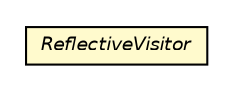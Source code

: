 #!/usr/local/bin/dot
#
# Class diagram 
# Generated by UMLGraph version 5.2 (http://www.umlgraph.org/)
#

digraph G {
	edge [fontname="Helvetica",fontsize=10,labelfontname="Helvetica",labelfontsize=10];
	node [fontname="Helvetica",fontsize=10,shape=plaintext];
	nodesep=0.25;
	ranksep=0.5;
	// chameleon.core.visitor.ReflectiveVisitor
	c32071 [label=<<table title="chameleon.core.visitor.ReflectiveVisitor" border="0" cellborder="1" cellspacing="0" cellpadding="2" port="p" bgcolor="lemonChiffon" href="./ReflectiveVisitor.html">
		<tr><td><table border="0" cellspacing="0" cellpadding="1">
<tr><td align="center" balign="center"><font face="Helvetica-Oblique"> ReflectiveVisitor </font></td></tr>
		</table></td></tr>
		</table>>, fontname="Helvetica", fontcolor="black", fontsize=9.0];
}

